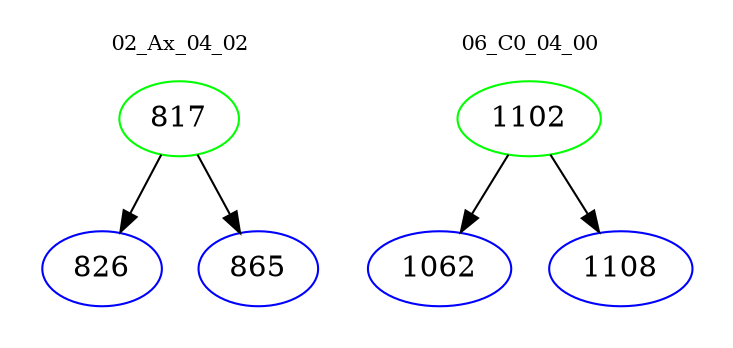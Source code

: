 digraph{
subgraph cluster_0 {
color = white
label = "02_Ax_04_02";
fontsize=10;
T0_817 [label="817", color="green"]
T0_817 -> T0_826 [color="black"]
T0_826 [label="826", color="blue"]
T0_817 -> T0_865 [color="black"]
T0_865 [label="865", color="blue"]
}
subgraph cluster_1 {
color = white
label = "06_C0_04_00";
fontsize=10;
T1_1102 [label="1102", color="green"]
T1_1102 -> T1_1062 [color="black"]
T1_1062 [label="1062", color="blue"]
T1_1102 -> T1_1108 [color="black"]
T1_1108 [label="1108", color="blue"]
}
}
